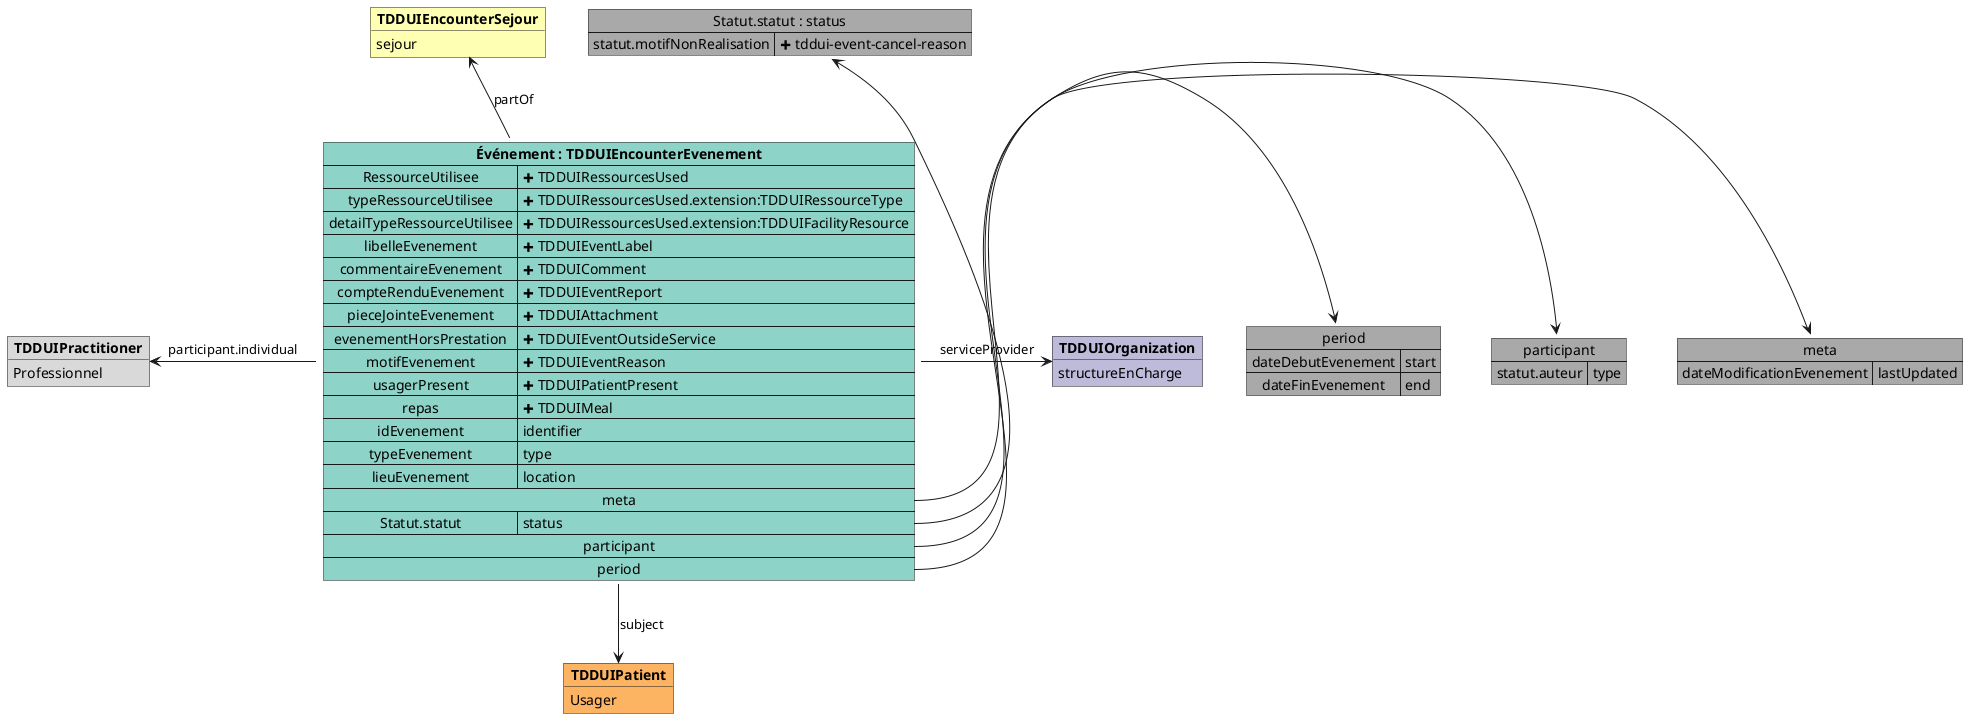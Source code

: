 @startuml

map "meta" as meta #DarkGray {
    dateModificationEvenement => lastUpdated
}

map "Statut.statut : status" as Statutstatut #DarkGray {
    statut.motifNonRealisation => <&plus> tddui-event-cancel-reason
}

map "participant" as participant #DarkGray {
    statut.auteur => type
}

map "period" as period #DarkGray {
    dateDebutEvenement => start
    dateFinEvenement => end
}

object "**TDDUIPatient**" as TDDUIPatient #fdb462 {
    Usager
}

object "**TDDUIPractitioner**" as TDDUIPractitioner #d9d9d9 {
    Professionnel
}

object "**TDDUIOrganization**" as TDDUIOrganization #bebada {
    structureEnCharge
}

object "**TDDUIEncounterSejour**" as TDDUIEncounterSejour #ffffb3 {
    sejour
}

map "**Événement : TDDUIEncounterEvenement**" as Événement #8dd3c7 {
    RessourceUtilisee => <&plus> TDDUIRessourcesUsed
    typeRessourceUtilisee => <&plus> TDDUIRessourcesUsed.extension:TDDUIRessourceType
    detailTypeRessourceUtilisee => <&plus> TDDUIRessourcesUsed.extension:TDDUIMaterialDetail
    detailTypeRessourceUtilisee => <&plus> TDDUIRessourcesUsed.extension:TDDUIFacilityResource
    libelleEvenement => <&plus> TDDUIEventLabel
    commentaireEvenement => <&plus> TDDUIComment
    compteRenduEvenement => <&plus> TDDUIEventReport
    pieceJointeEvenement => <&plus> TDDUIAttachment
    evenementHorsPrestation => <&plus> TDDUIEventOutsideService
    motifEvenement => <&plus> TDDUIEventReason
    usagerPresent => <&plus> TDDUIPatientPresent
    repas => <&plus> TDDUIMeal
    idEvenement => identifier
    typeEvenement => type
    lieuEvenement => location
    meta *-> meta
    Statut.statut => status
    participant *-> participant
    period *-> period
}

Événement::Statut.statut -u-> Statutstatut
Événement -d-> TDDUIPatient : subject
Événement -l-> TDDUIPractitioner : participant.individual
Événement -r-> TDDUIOrganization : serviceProvider
Événement -u-> TDDUIEncounterSejour : partOf

@enduml